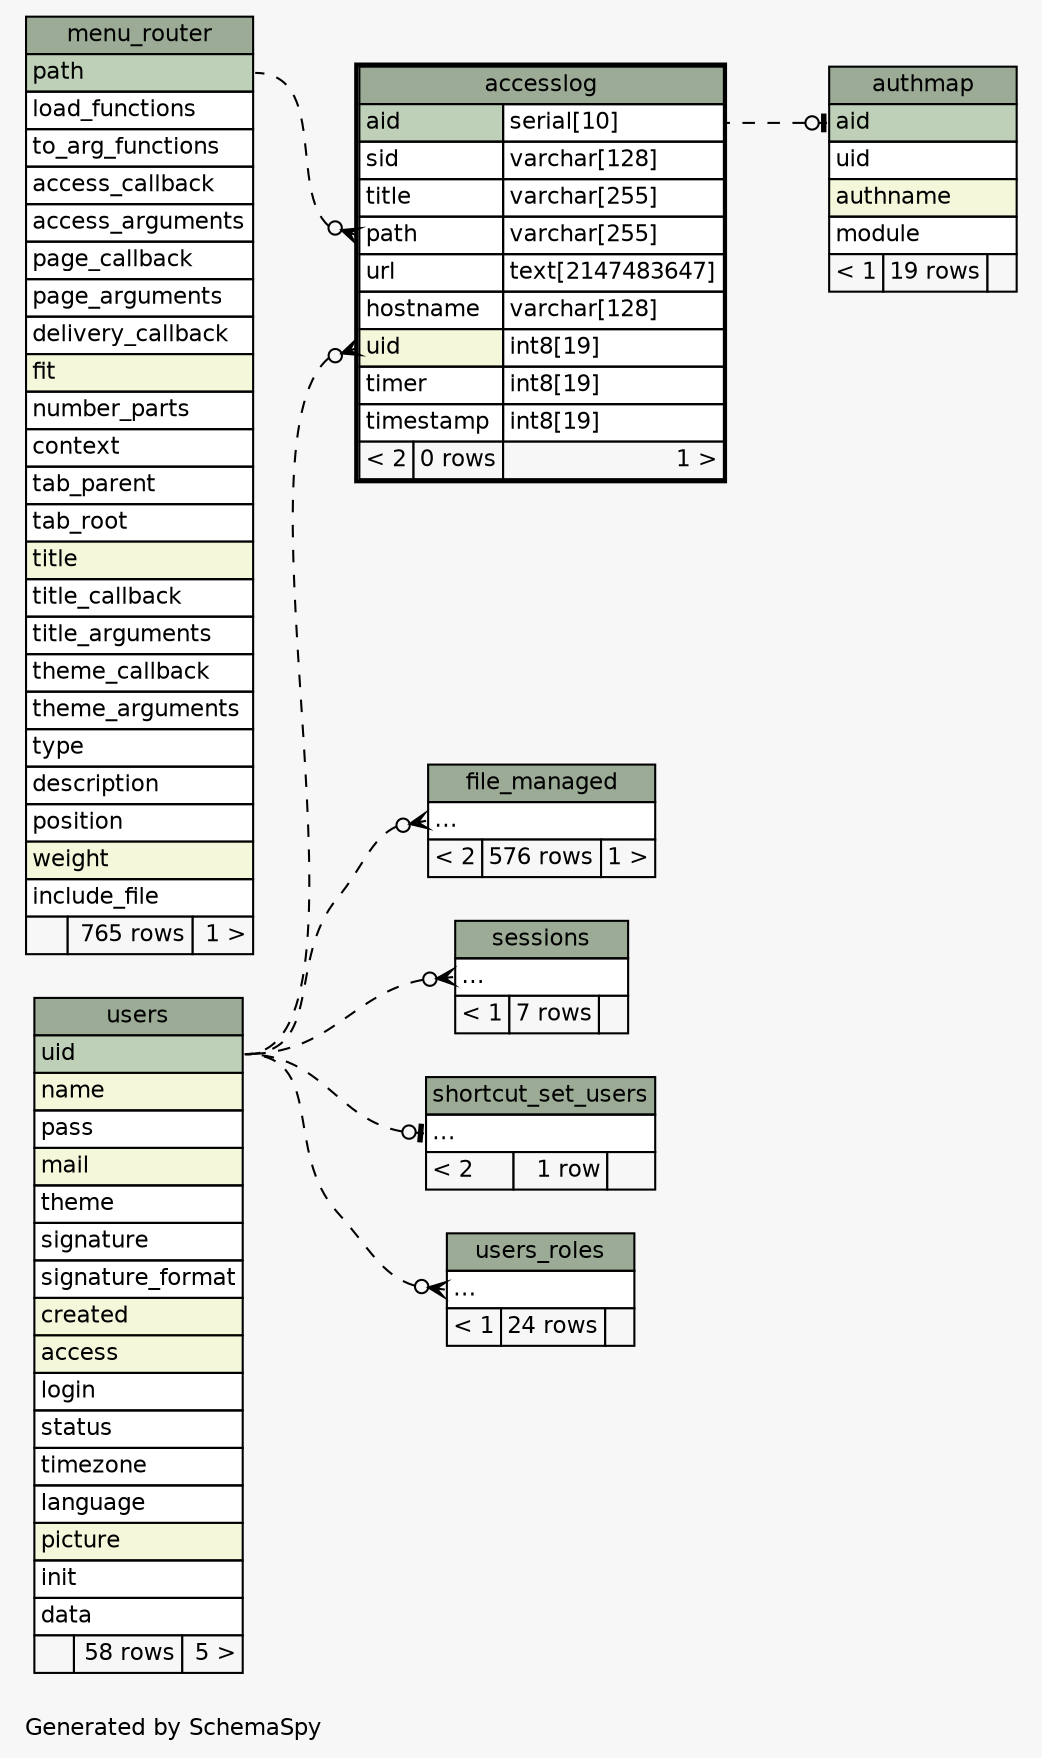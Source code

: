 // dot 2.30.1 on Mac OS X 10.8.3
// SchemaSpy rev 590
digraph "impliedTwoDegreesRelationshipsDiagram" {
  graph [
    rankdir="RL"
    bgcolor="#f7f7f7"
    label="\nGenerated by SchemaSpy"
    labeljust="l"
    nodesep="0.18"
    ranksep="0.46"
    fontname="Helvetica"
    fontsize="11"
  ];
  node [
    fontname="Helvetica"
    fontsize="11"
    shape="plaintext"
  ];
  edge [
    arrowsize="0.8"
  ];
  "accesslog":"path":w -> "menu_router":"path":e [arrowhead=none dir=back arrowtail=crowodot style=dashed];
  "accesslog":"uid":w -> "users":"uid":e [arrowhead=none dir=back arrowtail=crowodot style=dashed];
  "authmap":"aid":w -> "accesslog":"aid.type":e [arrowhead=none dir=back arrowtail=teeodot style=dashed];
  "file_managed":"elipses":w -> "users":"uid":e [arrowhead=none dir=back arrowtail=crowodot style=dashed];
  "sessions":"elipses":w -> "users":"uid":e [arrowhead=none dir=back arrowtail=crowodot style=dashed];
  "shortcut_set_users":"elipses":w -> "users":"uid":e [arrowhead=none dir=back arrowtail=teeodot style=dashed];
  "users_roles":"elipses":w -> "users":"uid":e [arrowhead=none dir=back arrowtail=crowodot style=dashed];
  "accesslog" [
    label=<
    <TABLE BORDER="2" CELLBORDER="1" CELLSPACING="0" BGCOLOR="#ffffff">
      <TR><TD COLSPAN="3" BGCOLOR="#9bab96" ALIGN="CENTER">accesslog</TD></TR>
      <TR><TD PORT="aid" COLSPAN="2" BGCOLOR="#bed1b8" ALIGN="LEFT">aid</TD><TD PORT="aid.type" ALIGN="LEFT">serial[10]</TD></TR>
      <TR><TD PORT="sid" COLSPAN="2" ALIGN="LEFT">sid</TD><TD PORT="sid.type" ALIGN="LEFT">varchar[128]</TD></TR>
      <TR><TD PORT="title" COLSPAN="2" ALIGN="LEFT">title</TD><TD PORT="title.type" ALIGN="LEFT">varchar[255]</TD></TR>
      <TR><TD PORT="path" COLSPAN="2" ALIGN="LEFT">path</TD><TD PORT="path.type" ALIGN="LEFT">varchar[255]</TD></TR>
      <TR><TD PORT="url" COLSPAN="2" ALIGN="LEFT">url</TD><TD PORT="url.type" ALIGN="LEFT">text[2147483647]</TD></TR>
      <TR><TD PORT="hostname" COLSPAN="2" ALIGN="LEFT">hostname</TD><TD PORT="hostname.type" ALIGN="LEFT">varchar[128]</TD></TR>
      <TR><TD PORT="uid" COLSPAN="2" BGCOLOR="#f4f7da" ALIGN="LEFT">uid</TD><TD PORT="uid.type" ALIGN="LEFT">int8[19]</TD></TR>
      <TR><TD PORT="timer" COLSPAN="2" ALIGN="LEFT">timer</TD><TD PORT="timer.type" ALIGN="LEFT">int8[19]</TD></TR>
      <TR><TD PORT="timestamp" COLSPAN="2" ALIGN="LEFT">timestamp</TD><TD PORT="timestamp.type" ALIGN="LEFT">int8[19]</TD></TR>
      <TR><TD ALIGN="LEFT" BGCOLOR="#f7f7f7">&lt; 2</TD><TD ALIGN="RIGHT" BGCOLOR="#f7f7f7">0 rows</TD><TD ALIGN="RIGHT" BGCOLOR="#f7f7f7">1 &gt;</TD></TR>
    </TABLE>>
    URL="accesslog.html"
    tooltip="accesslog"
  ];
  "authmap" [
    label=<
    <TABLE BORDER="0" CELLBORDER="1" CELLSPACING="0" BGCOLOR="#ffffff">
      <TR><TD COLSPAN="3" BGCOLOR="#9bab96" ALIGN="CENTER">authmap</TD></TR>
      <TR><TD PORT="aid" COLSPAN="3" BGCOLOR="#bed1b8" ALIGN="LEFT">aid</TD></TR>
      <TR><TD PORT="uid" COLSPAN="3" ALIGN="LEFT">uid</TD></TR>
      <TR><TD PORT="authname" COLSPAN="3" BGCOLOR="#f4f7da" ALIGN="LEFT">authname</TD></TR>
      <TR><TD PORT="module" COLSPAN="3" ALIGN="LEFT">module</TD></TR>
      <TR><TD ALIGN="LEFT" BGCOLOR="#f7f7f7">&lt; 1</TD><TD ALIGN="RIGHT" BGCOLOR="#f7f7f7">19 rows</TD><TD ALIGN="RIGHT" BGCOLOR="#f7f7f7">  </TD></TR>
    </TABLE>>
    URL="authmap.html"
    tooltip="authmap"
  ];
  "file_managed" [
    label=<
    <TABLE BORDER="0" CELLBORDER="1" CELLSPACING="0" BGCOLOR="#ffffff">
      <TR><TD COLSPAN="3" BGCOLOR="#9bab96" ALIGN="CENTER">file_managed</TD></TR>
      <TR><TD PORT="elipses" COLSPAN="3" ALIGN="LEFT">...</TD></TR>
      <TR><TD ALIGN="LEFT" BGCOLOR="#f7f7f7">&lt; 2</TD><TD ALIGN="RIGHT" BGCOLOR="#f7f7f7">576 rows</TD><TD ALIGN="RIGHT" BGCOLOR="#f7f7f7">1 &gt;</TD></TR>
    </TABLE>>
    URL="file_managed.html"
    tooltip="file_managed"
  ];
  "menu_router" [
    label=<
    <TABLE BORDER="0" CELLBORDER="1" CELLSPACING="0" BGCOLOR="#ffffff">
      <TR><TD COLSPAN="3" BGCOLOR="#9bab96" ALIGN="CENTER">menu_router</TD></TR>
      <TR><TD PORT="path" COLSPAN="3" BGCOLOR="#bed1b8" ALIGN="LEFT">path</TD></TR>
      <TR><TD PORT="load_functions" COLSPAN="3" ALIGN="LEFT">load_functions</TD></TR>
      <TR><TD PORT="to_arg_functions" COLSPAN="3" ALIGN="LEFT">to_arg_functions</TD></TR>
      <TR><TD PORT="access_callback" COLSPAN="3" ALIGN="LEFT">access_callback</TD></TR>
      <TR><TD PORT="access_arguments" COLSPAN="3" ALIGN="LEFT">access_arguments</TD></TR>
      <TR><TD PORT="page_callback" COLSPAN="3" ALIGN="LEFT">page_callback</TD></TR>
      <TR><TD PORT="page_arguments" COLSPAN="3" ALIGN="LEFT">page_arguments</TD></TR>
      <TR><TD PORT="delivery_callback" COLSPAN="3" ALIGN="LEFT">delivery_callback</TD></TR>
      <TR><TD PORT="fit" COLSPAN="3" BGCOLOR="#f4f7da" ALIGN="LEFT">fit</TD></TR>
      <TR><TD PORT="number_parts" COLSPAN="3" ALIGN="LEFT">number_parts</TD></TR>
      <TR><TD PORT="context" COLSPAN="3" ALIGN="LEFT">context</TD></TR>
      <TR><TD PORT="tab_parent" COLSPAN="3" ALIGN="LEFT">tab_parent</TD></TR>
      <TR><TD PORT="tab_root" COLSPAN="3" ALIGN="LEFT">tab_root</TD></TR>
      <TR><TD PORT="title" COLSPAN="3" BGCOLOR="#f4f7da" ALIGN="LEFT">title</TD></TR>
      <TR><TD PORT="title_callback" COLSPAN="3" ALIGN="LEFT">title_callback</TD></TR>
      <TR><TD PORT="title_arguments" COLSPAN="3" ALIGN="LEFT">title_arguments</TD></TR>
      <TR><TD PORT="theme_callback" COLSPAN="3" ALIGN="LEFT">theme_callback</TD></TR>
      <TR><TD PORT="theme_arguments" COLSPAN="3" ALIGN="LEFT">theme_arguments</TD></TR>
      <TR><TD PORT="type" COLSPAN="3" ALIGN="LEFT">type</TD></TR>
      <TR><TD PORT="description" COLSPAN="3" ALIGN="LEFT">description</TD></TR>
      <TR><TD PORT="position" COLSPAN="3" ALIGN="LEFT">position</TD></TR>
      <TR><TD PORT="weight" COLSPAN="3" BGCOLOR="#f4f7da" ALIGN="LEFT">weight</TD></TR>
      <TR><TD PORT="include_file" COLSPAN="3" ALIGN="LEFT">include_file</TD></TR>
      <TR><TD ALIGN="LEFT" BGCOLOR="#f7f7f7">  </TD><TD ALIGN="RIGHT" BGCOLOR="#f7f7f7">765 rows</TD><TD ALIGN="RIGHT" BGCOLOR="#f7f7f7">1 &gt;</TD></TR>
    </TABLE>>
    URL="menu_router.html"
    tooltip="menu_router"
  ];
  "sessions" [
    label=<
    <TABLE BORDER="0" CELLBORDER="1" CELLSPACING="0" BGCOLOR="#ffffff">
      <TR><TD COLSPAN="3" BGCOLOR="#9bab96" ALIGN="CENTER">sessions</TD></TR>
      <TR><TD PORT="elipses" COLSPAN="3" ALIGN="LEFT">...</TD></TR>
      <TR><TD ALIGN="LEFT" BGCOLOR="#f7f7f7">&lt; 1</TD><TD ALIGN="RIGHT" BGCOLOR="#f7f7f7">7 rows</TD><TD ALIGN="RIGHT" BGCOLOR="#f7f7f7">  </TD></TR>
    </TABLE>>
    URL="sessions.html"
    tooltip="sessions"
  ];
  "shortcut_set_users" [
    label=<
    <TABLE BORDER="0" CELLBORDER="1" CELLSPACING="0" BGCOLOR="#ffffff">
      <TR><TD COLSPAN="3" BGCOLOR="#9bab96" ALIGN="CENTER">shortcut_set_users</TD></TR>
      <TR><TD PORT="elipses" COLSPAN="3" ALIGN="LEFT">...</TD></TR>
      <TR><TD ALIGN="LEFT" BGCOLOR="#f7f7f7">&lt; 2</TD><TD ALIGN="RIGHT" BGCOLOR="#f7f7f7">1 row</TD><TD ALIGN="RIGHT" BGCOLOR="#f7f7f7">  </TD></TR>
    </TABLE>>
    URL="shortcut_set_users.html"
    tooltip="shortcut_set_users"
  ];
  "users" [
    label=<
    <TABLE BORDER="0" CELLBORDER="1" CELLSPACING="0" BGCOLOR="#ffffff">
      <TR><TD COLSPAN="3" BGCOLOR="#9bab96" ALIGN="CENTER">users</TD></TR>
      <TR><TD PORT="uid" COLSPAN="3" BGCOLOR="#bed1b8" ALIGN="LEFT">uid</TD></TR>
      <TR><TD PORT="name" COLSPAN="3" BGCOLOR="#f4f7da" ALIGN="LEFT">name</TD></TR>
      <TR><TD PORT="pass" COLSPAN="3" ALIGN="LEFT">pass</TD></TR>
      <TR><TD PORT="mail" COLSPAN="3" BGCOLOR="#f4f7da" ALIGN="LEFT">mail</TD></TR>
      <TR><TD PORT="theme" COLSPAN="3" ALIGN="LEFT">theme</TD></TR>
      <TR><TD PORT="signature" COLSPAN="3" ALIGN="LEFT">signature</TD></TR>
      <TR><TD PORT="signature_format" COLSPAN="3" ALIGN="LEFT">signature_format</TD></TR>
      <TR><TD PORT="created" COLSPAN="3" BGCOLOR="#f4f7da" ALIGN="LEFT">created</TD></TR>
      <TR><TD PORT="access" COLSPAN="3" BGCOLOR="#f4f7da" ALIGN="LEFT">access</TD></TR>
      <TR><TD PORT="login" COLSPAN="3" ALIGN="LEFT">login</TD></TR>
      <TR><TD PORT="status" COLSPAN="3" ALIGN="LEFT">status</TD></TR>
      <TR><TD PORT="timezone" COLSPAN="3" ALIGN="LEFT">timezone</TD></TR>
      <TR><TD PORT="language" COLSPAN="3" ALIGN="LEFT">language</TD></TR>
      <TR><TD PORT="picture" COLSPAN="3" BGCOLOR="#f4f7da" ALIGN="LEFT">picture</TD></TR>
      <TR><TD PORT="init" COLSPAN="3" ALIGN="LEFT">init</TD></TR>
      <TR><TD PORT="data" COLSPAN="3" ALIGN="LEFT">data</TD></TR>
      <TR><TD ALIGN="LEFT" BGCOLOR="#f7f7f7">  </TD><TD ALIGN="RIGHT" BGCOLOR="#f7f7f7">58 rows</TD><TD ALIGN="RIGHT" BGCOLOR="#f7f7f7">5 &gt;</TD></TR>
    </TABLE>>
    URL="users.html"
    tooltip="users"
  ];
  "users_roles" [
    label=<
    <TABLE BORDER="0" CELLBORDER="1" CELLSPACING="0" BGCOLOR="#ffffff">
      <TR><TD COLSPAN="3" BGCOLOR="#9bab96" ALIGN="CENTER">users_roles</TD></TR>
      <TR><TD PORT="elipses" COLSPAN="3" ALIGN="LEFT">...</TD></TR>
      <TR><TD ALIGN="LEFT" BGCOLOR="#f7f7f7">&lt; 1</TD><TD ALIGN="RIGHT" BGCOLOR="#f7f7f7">24 rows</TD><TD ALIGN="RIGHT" BGCOLOR="#f7f7f7">  </TD></TR>
    </TABLE>>
    URL="users_roles.html"
    tooltip="users_roles"
  ];
}
